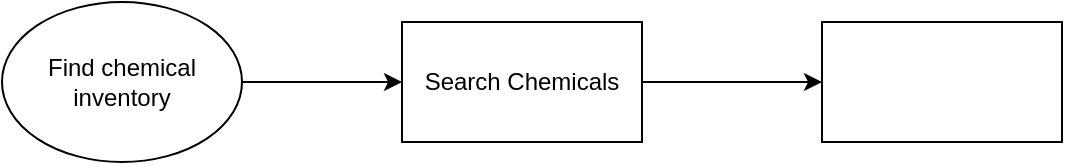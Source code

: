 <mxfile version="16.1.4" type="github">
  <diagram id="UeMNcBmSJwI6wQPhR4Q6" name="Page-1">
    <mxGraphModel dx="786" dy="445" grid="1" gridSize="10" guides="1" tooltips="1" connect="1" arrows="1" fold="1" page="1" pageScale="1" pageWidth="850" pageHeight="1100" math="0" shadow="0">
      <root>
        <mxCell id="0" />
        <mxCell id="1" parent="0" />
        <mxCell id="BOoTvwE34AEXeWANMqtE-3" value="" style="edgeStyle=orthogonalEdgeStyle;rounded=0;orthogonalLoop=1;jettySize=auto;html=1;" parent="1" source="BOoTvwE34AEXeWANMqtE-1" target="BOoTvwE34AEXeWANMqtE-2" edge="1">
          <mxGeometry relative="1" as="geometry" />
        </mxCell>
        <mxCell id="BOoTvwE34AEXeWANMqtE-1" value="Find chemical inventory" style="ellipse;whiteSpace=wrap;html=1;" parent="1" vertex="1">
          <mxGeometry x="40" y="160" width="120" height="80" as="geometry" />
        </mxCell>
        <mxCell id="BOoTvwE34AEXeWANMqtE-5" value="" style="edgeStyle=orthogonalEdgeStyle;rounded=0;orthogonalLoop=1;jettySize=auto;html=1;" parent="1" source="BOoTvwE34AEXeWANMqtE-2" target="BOoTvwE34AEXeWANMqtE-4" edge="1">
          <mxGeometry relative="1" as="geometry" />
        </mxCell>
        <mxCell id="BOoTvwE34AEXeWANMqtE-2" value="Search Chemicals" style="whiteSpace=wrap;html=1;" parent="1" vertex="1">
          <mxGeometry x="240" y="170" width="120" height="60" as="geometry" />
        </mxCell>
        <mxCell id="BOoTvwE34AEXeWANMqtE-4" value="" style="whiteSpace=wrap;html=1;" parent="1" vertex="1">
          <mxGeometry x="450" y="170" width="120" height="60" as="geometry" />
        </mxCell>
      </root>
    </mxGraphModel>
  </diagram>
</mxfile>
